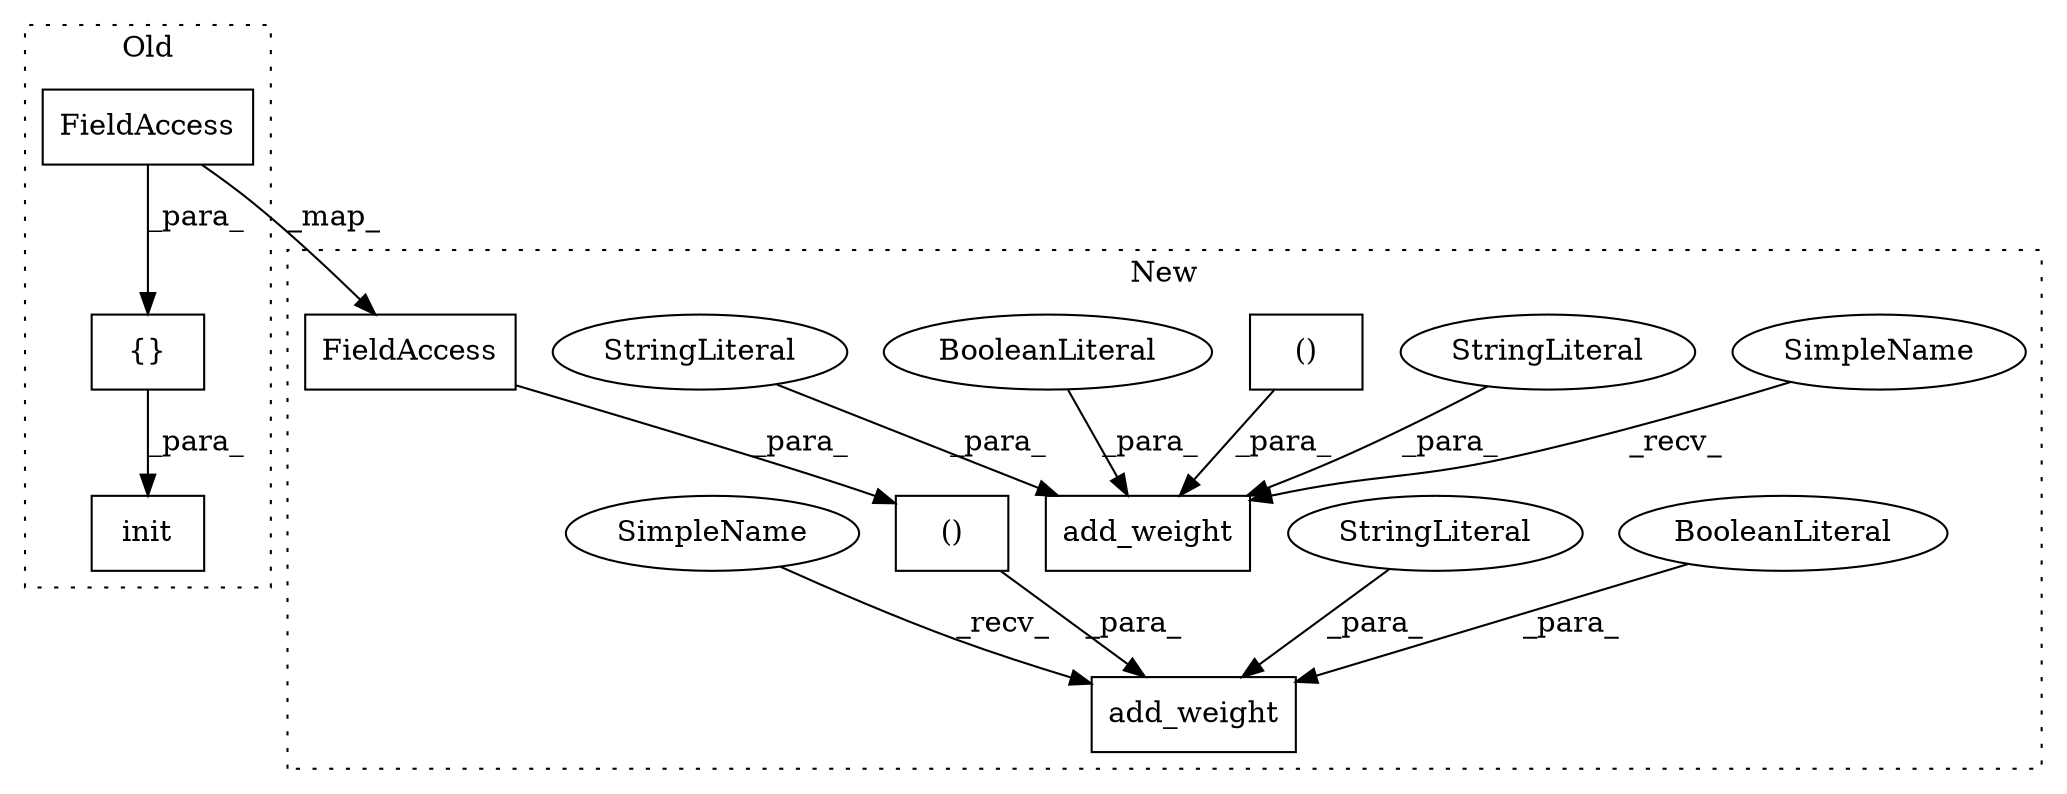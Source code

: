 digraph G {
subgraph cluster0 {
1 [label="init" a="32" s="74412,74458" l="5,1" shape="box"];
5 [label="{}" a="4" s="74426,74457" l="1,1" shape="box"];
13 [label="FieldAccess" a="22" s="74443" l="14" shape="box"];
label = "Old";
style="dotted";
}
subgraph cluster1 {
2 [label="add_weight" a="32" s="74607,74682" l="11,1" shape="box"];
3 [label="StringLiteral" a="45" s="74670" l="7" shape="ellipse"];
4 [label="()" a="106" s="74630" l="38" shape="box"];
6 [label="add_weight" a="32" s="74492,74575" l="11,1" shape="box"];
7 [label="()" a="106" s="74517" l="42" shape="box"];
8 [label="BooleanLiteral" a="9" s="74678" l="4" shape="ellipse"];
9 [label="BooleanLiteral" a="9" s="74571" l="4" shape="ellipse"];
10 [label="StringLiteral" a="45" s="74503" l="8" shape="ellipse"];
11 [label="StringLiteral" a="45" s="74618" l="6" shape="ellipse"];
12 [label="FieldAccess" a="22" s="74545" l="14" shape="box"];
14 [label="SimpleName" a="42" s="74602" l="4" shape="ellipse"];
15 [label="SimpleName" a="42" s="74487" l="4" shape="ellipse"];
label = "New";
style="dotted";
}
3 -> 2 [label="_para_"];
4 -> 2 [label="_para_"];
5 -> 1 [label="_para_"];
7 -> 6 [label="_para_"];
8 -> 2 [label="_para_"];
9 -> 6 [label="_para_"];
10 -> 6 [label="_para_"];
11 -> 2 [label="_para_"];
12 -> 7 [label="_para_"];
13 -> 5 [label="_para_"];
13 -> 12 [label="_map_"];
14 -> 2 [label="_recv_"];
15 -> 6 [label="_recv_"];
}